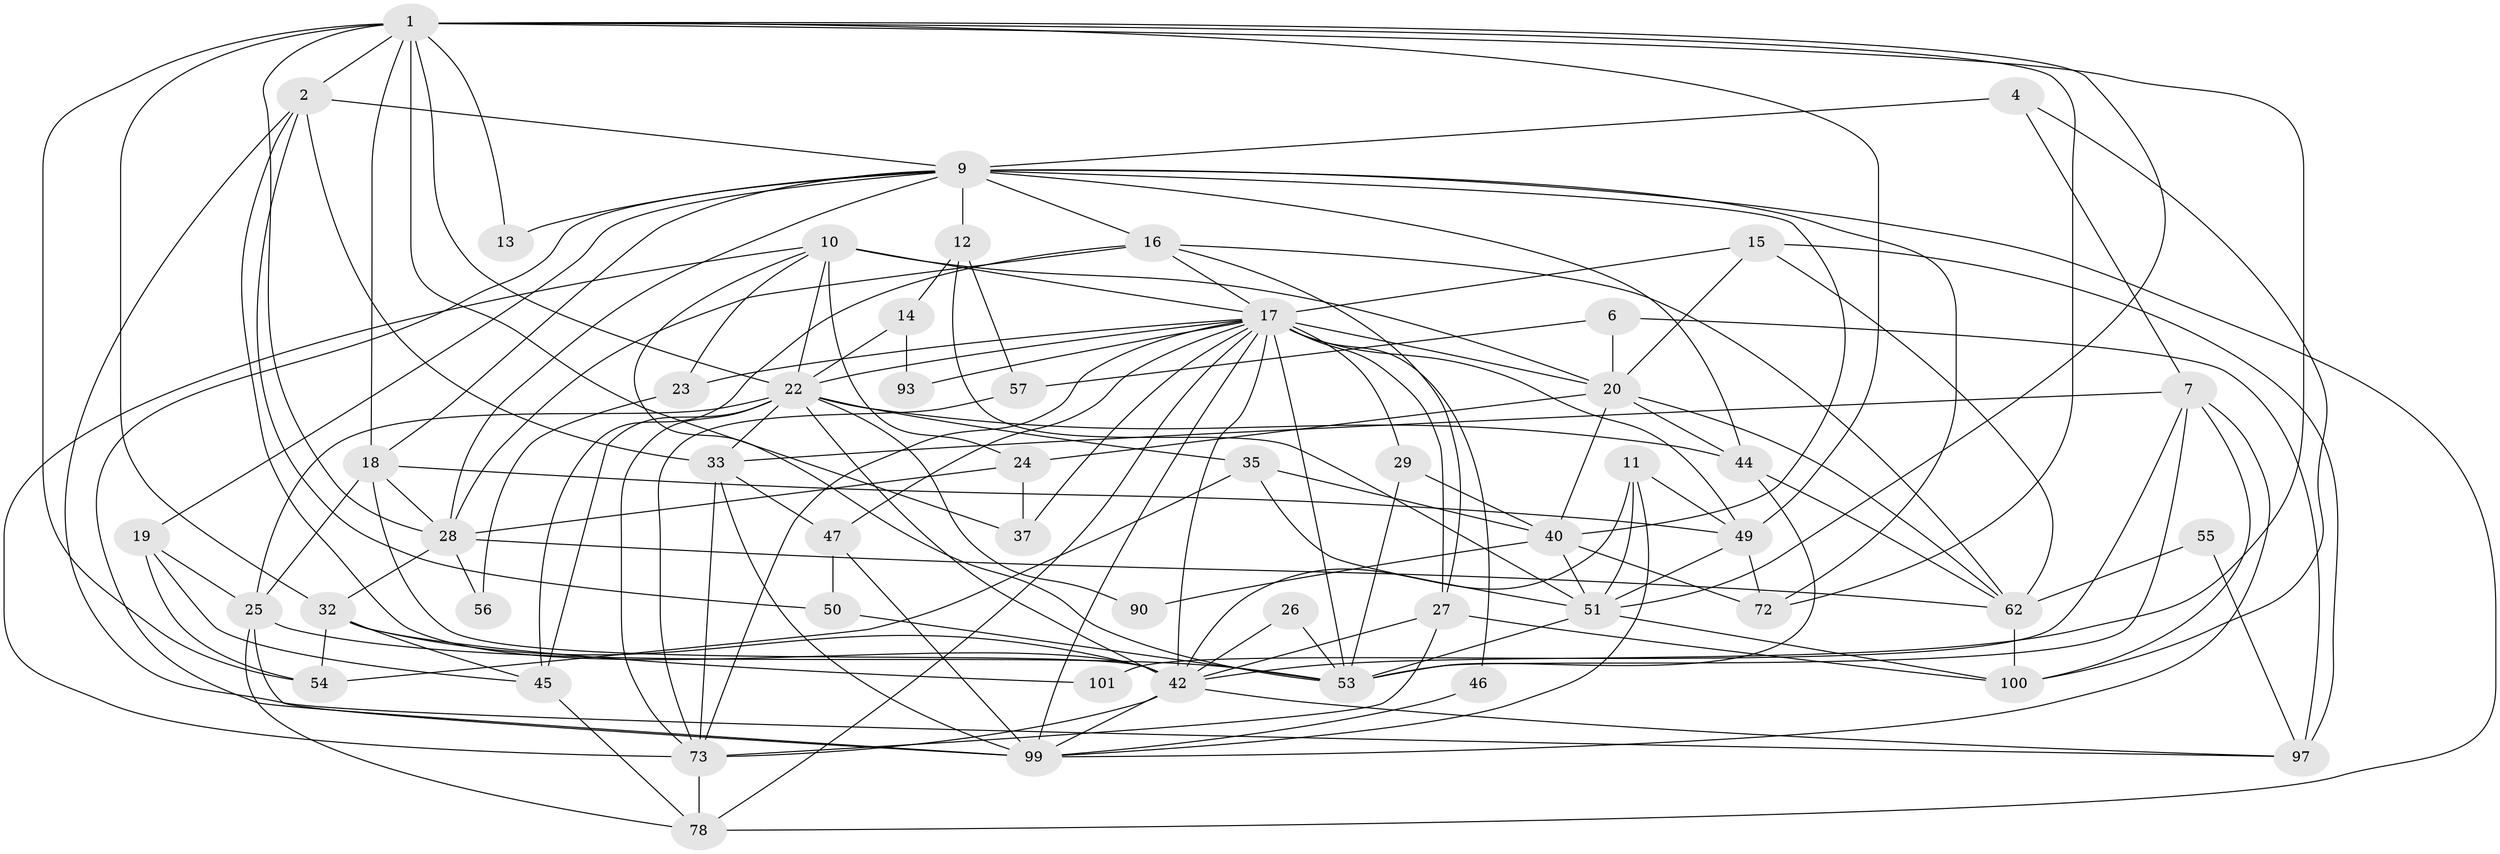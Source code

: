// original degree distribution, {5: 0.205607476635514, 4: 0.2616822429906542, 3: 0.24299065420560748, 2: 0.1588785046728972, 7: 0.037383177570093455, 6: 0.07476635514018691, 9: 0.018691588785046728}
// Generated by graph-tools (version 1.1) at 2025/14/03/09/25 04:14:57]
// undirected, 53 vertices, 146 edges
graph export_dot {
graph [start="1"]
  node [color=gray90,style=filled];
  1 [super="+3+68"];
  2 [super="+5"];
  4;
  6;
  7 [super="+52"];
  9 [super="+76+30+61"];
  10 [super="+39+102"];
  11;
  12;
  13;
  14;
  15 [super="+36"];
  16 [super="+71"];
  17 [super="+21+81+84"];
  18;
  19;
  20 [super="+63+65"];
  22 [super="+34+77+60"];
  23;
  24;
  25 [super="+106+31"];
  26;
  27 [super="+75+89"];
  28 [super="+95+86"];
  29;
  32 [super="+82+64"];
  33;
  35 [super="+80"];
  37 [super="+85"];
  40 [super="+69"];
  42 [super="+48"];
  44 [super="+66"];
  45;
  46;
  47;
  49 [super="+98"];
  50;
  51 [super="+94"];
  53 [super="+58"];
  54;
  55;
  56;
  57;
  62 [super="+91"];
  72;
  73 [super="+79+87"];
  78 [super="+96"];
  90;
  93;
  97;
  99 [super="+104"];
  100;
  101;
  1 -- 13;
  1 -- 28 [weight=2];
  1 -- 2;
  1 -- 18;
  1 -- 51;
  1 -- 54;
  1 -- 22;
  1 -- 72;
  1 -- 32;
  1 -- 49;
  1 -- 37;
  1 -- 42;
  2 -- 9;
  2 -- 33;
  2 -- 42;
  2 -- 50;
  2 -- 97;
  4 -- 100;
  4 -- 9;
  4 -- 7;
  6 -- 97;
  6 -- 20;
  6 -- 57;
  7 -- 99;
  7 -- 33;
  7 -- 100;
  7 -- 101;
  7 -- 53;
  9 -- 19;
  9 -- 99;
  9 -- 16;
  9 -- 40;
  9 -- 28;
  9 -- 13;
  9 -- 78;
  9 -- 18;
  9 -- 72;
  9 -- 12;
  9 -- 44;
  10 -- 17;
  10 -- 23;
  10 -- 73;
  10 -- 53;
  10 -- 24;
  10 -- 22;
  10 -- 20 [weight=2];
  11 -- 99;
  11 -- 49;
  11 -- 51;
  11 -- 42;
  12 -- 51;
  12 -- 14;
  12 -- 57;
  14 -- 93;
  14 -- 22;
  15 -- 97;
  15 -- 62;
  15 -- 17;
  15 -- 20;
  16 -- 45;
  16 -- 17;
  16 -- 27;
  16 -- 28;
  16 -- 62;
  17 -- 23;
  17 -- 53 [weight=2];
  17 -- 46;
  17 -- 47;
  17 -- 93;
  17 -- 27;
  17 -- 29;
  17 -- 42;
  17 -- 22;
  17 -- 49;
  17 -- 78;
  17 -- 99;
  17 -- 73;
  17 -- 20 [weight=3];
  17 -- 37;
  18 -- 49;
  18 -- 25;
  18 -- 28;
  18 -- 42;
  19 -- 54;
  19 -- 45;
  19 -- 25;
  20 -- 62;
  20 -- 40;
  20 -- 24;
  20 -- 44;
  22 -- 42 [weight=2];
  22 -- 45;
  22 -- 73;
  22 -- 33;
  22 -- 35;
  22 -- 90;
  22 -- 25 [weight=2];
  22 -- 44;
  23 -- 56;
  24 -- 28;
  24 -- 37;
  25 -- 99 [weight=2];
  25 -- 53;
  25 -- 78;
  26 -- 42;
  26 -- 53;
  27 -- 73;
  27 -- 42;
  27 -- 100;
  28 -- 32 [weight=3];
  28 -- 56;
  28 -- 62;
  29 -- 40;
  29 -- 53;
  32 -- 101;
  32 -- 54;
  32 -- 45;
  32 -- 42;
  33 -- 99;
  33 -- 47;
  33 -- 73;
  35 -- 54;
  35 -- 51;
  35 -- 40;
  40 -- 72;
  40 -- 90;
  40 -- 51;
  42 -- 97;
  42 -- 99;
  42 -- 73;
  44 -- 62;
  44 -- 53;
  45 -- 78;
  46 -- 99;
  47 -- 50;
  47 -- 99;
  49 -- 72;
  49 -- 51;
  50 -- 53;
  51 -- 100;
  51 -- 53;
  55 -- 97;
  55 -- 62;
  57 -- 73;
  62 -- 100;
  73 -- 78 [weight=2];
}

